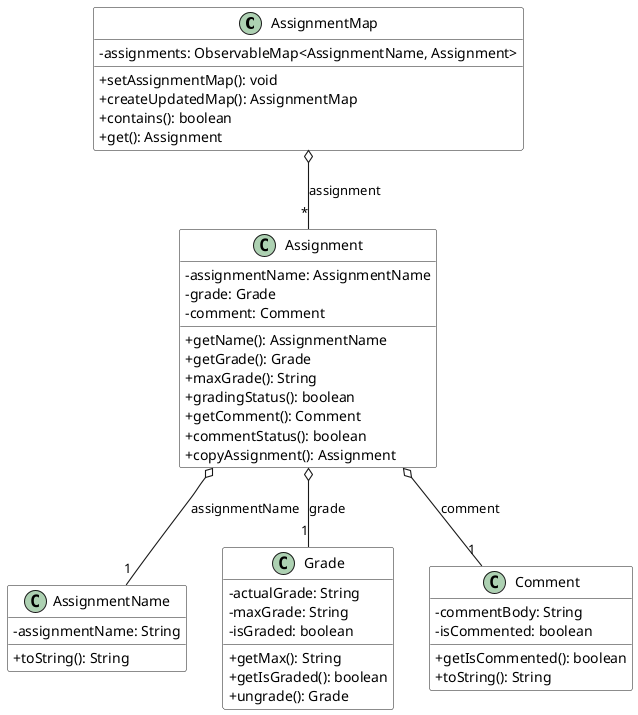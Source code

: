 @startuml
skinparam arrowThickness 1.1
skinparam classBackgroundColor LOGIC_COLOR
skinparam classAttributeIconSize 0

class AssignmentMap {
-assignments: ObservableMap<AssignmentName, Assignment>
+setAssignmentMap(): void
+createUpdatedMap(): AssignmentMap
+contains(): boolean
+get(): Assignment
}

class Assignment {
-assignmentName: AssignmentName
-grade: Grade
-comment: Comment
+getName(): AssignmentName
+getGrade(): Grade
+maxGrade(): String
+gradingStatus(): boolean
+getComment(): Comment
+commentStatus(): boolean
+copyAssignment(): Assignment
}

class AssignmentName {
-assignmentName: String
+toString(): String
}

class Grade {
-actualGrade: String
-maxGrade: String
-isGraded: boolean
+getMax(): String
+getIsGraded(): boolean
+ungrade(): Grade
}

class Comment {
-commentBody: String
-isCommented: boolean
+getIsCommented(): boolean
+toString(): String
}

AssignmentMap o-- "*" Assignment: assignment
Assignment o-- "1" AssignmentName: assignmentName
Assignment o-- "1" Grade: grade
Assignment o-- "1" Comment: comment
@enduml
